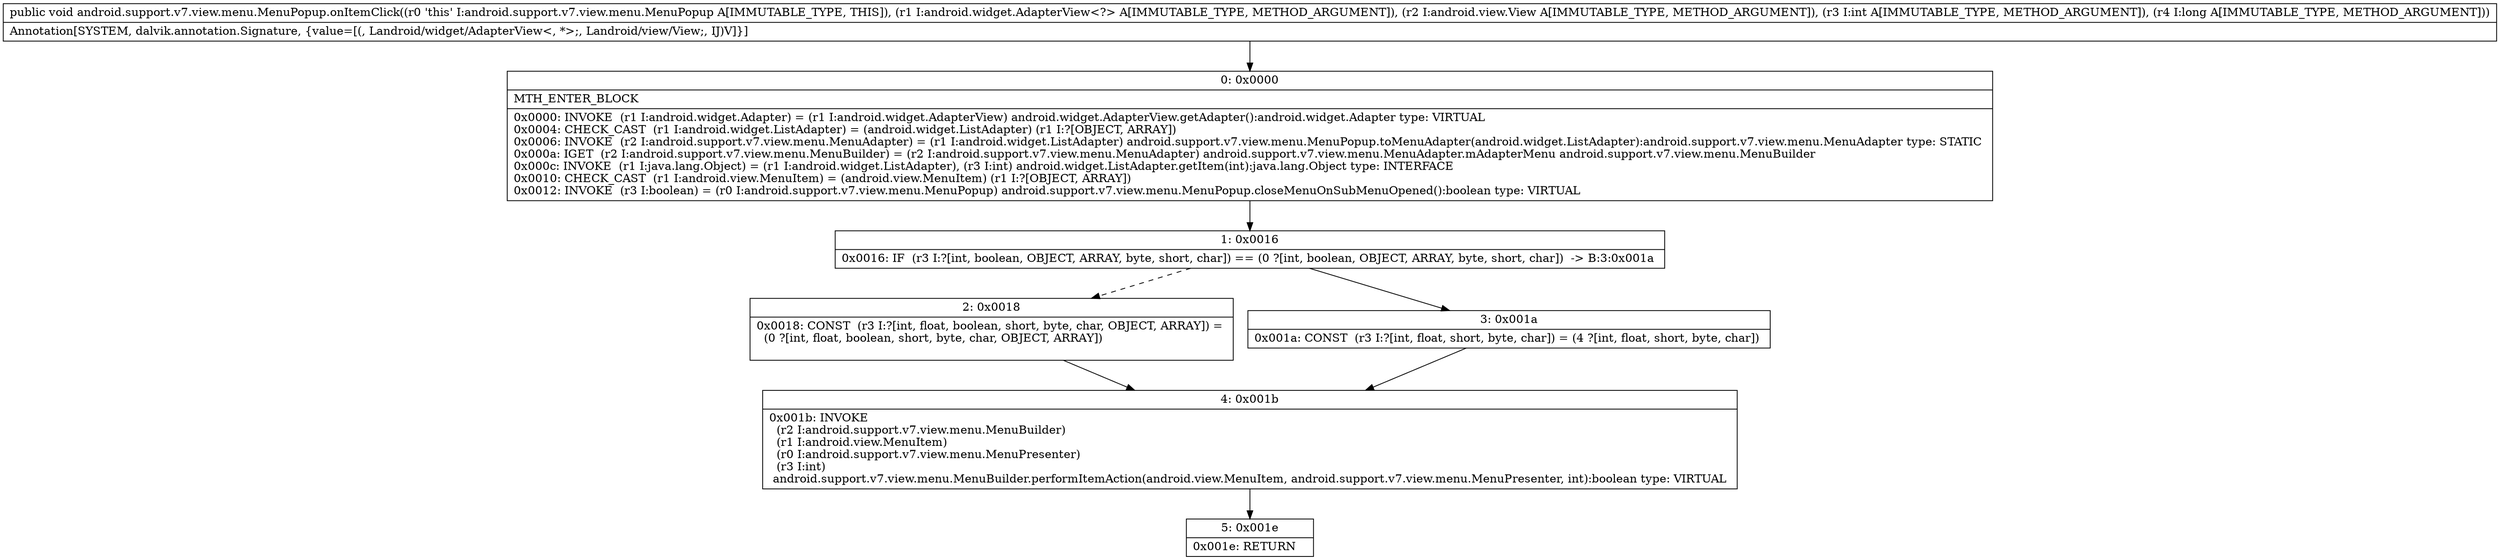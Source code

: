 digraph "CFG forandroid.support.v7.view.menu.MenuPopup.onItemClick(Landroid\/widget\/AdapterView;Landroid\/view\/View;IJ)V" {
Node_0 [shape=record,label="{0\:\ 0x0000|MTH_ENTER_BLOCK\l|0x0000: INVOKE  (r1 I:android.widget.Adapter) = (r1 I:android.widget.AdapterView) android.widget.AdapterView.getAdapter():android.widget.Adapter type: VIRTUAL \l0x0004: CHECK_CAST  (r1 I:android.widget.ListAdapter) = (android.widget.ListAdapter) (r1 I:?[OBJECT, ARRAY]) \l0x0006: INVOKE  (r2 I:android.support.v7.view.menu.MenuAdapter) = (r1 I:android.widget.ListAdapter) android.support.v7.view.menu.MenuPopup.toMenuAdapter(android.widget.ListAdapter):android.support.v7.view.menu.MenuAdapter type: STATIC \l0x000a: IGET  (r2 I:android.support.v7.view.menu.MenuBuilder) = (r2 I:android.support.v7.view.menu.MenuAdapter) android.support.v7.view.menu.MenuAdapter.mAdapterMenu android.support.v7.view.menu.MenuBuilder \l0x000c: INVOKE  (r1 I:java.lang.Object) = (r1 I:android.widget.ListAdapter), (r3 I:int) android.widget.ListAdapter.getItem(int):java.lang.Object type: INTERFACE \l0x0010: CHECK_CAST  (r1 I:android.view.MenuItem) = (android.view.MenuItem) (r1 I:?[OBJECT, ARRAY]) \l0x0012: INVOKE  (r3 I:boolean) = (r0 I:android.support.v7.view.menu.MenuPopup) android.support.v7.view.menu.MenuPopup.closeMenuOnSubMenuOpened():boolean type: VIRTUAL \l}"];
Node_1 [shape=record,label="{1\:\ 0x0016|0x0016: IF  (r3 I:?[int, boolean, OBJECT, ARRAY, byte, short, char]) == (0 ?[int, boolean, OBJECT, ARRAY, byte, short, char])  \-\> B:3:0x001a \l}"];
Node_2 [shape=record,label="{2\:\ 0x0018|0x0018: CONST  (r3 I:?[int, float, boolean, short, byte, char, OBJECT, ARRAY]) = \l  (0 ?[int, float, boolean, short, byte, char, OBJECT, ARRAY])\l \l}"];
Node_3 [shape=record,label="{3\:\ 0x001a|0x001a: CONST  (r3 I:?[int, float, short, byte, char]) = (4 ?[int, float, short, byte, char]) \l}"];
Node_4 [shape=record,label="{4\:\ 0x001b|0x001b: INVOKE  \l  (r2 I:android.support.v7.view.menu.MenuBuilder)\l  (r1 I:android.view.MenuItem)\l  (r0 I:android.support.v7.view.menu.MenuPresenter)\l  (r3 I:int)\l android.support.v7.view.menu.MenuBuilder.performItemAction(android.view.MenuItem, android.support.v7.view.menu.MenuPresenter, int):boolean type: VIRTUAL \l}"];
Node_5 [shape=record,label="{5\:\ 0x001e|0x001e: RETURN   \l}"];
MethodNode[shape=record,label="{public void android.support.v7.view.menu.MenuPopup.onItemClick((r0 'this' I:android.support.v7.view.menu.MenuPopup A[IMMUTABLE_TYPE, THIS]), (r1 I:android.widget.AdapterView\<?\> A[IMMUTABLE_TYPE, METHOD_ARGUMENT]), (r2 I:android.view.View A[IMMUTABLE_TYPE, METHOD_ARGUMENT]), (r3 I:int A[IMMUTABLE_TYPE, METHOD_ARGUMENT]), (r4 I:long A[IMMUTABLE_TYPE, METHOD_ARGUMENT]))  | Annotation[SYSTEM, dalvik.annotation.Signature, \{value=[(, Landroid\/widget\/AdapterView\<, *\>;, Landroid\/view\/View;, IJ)V]\}]\l}"];
MethodNode -> Node_0;
Node_0 -> Node_1;
Node_1 -> Node_2[style=dashed];
Node_1 -> Node_3;
Node_2 -> Node_4;
Node_3 -> Node_4;
Node_4 -> Node_5;
}

